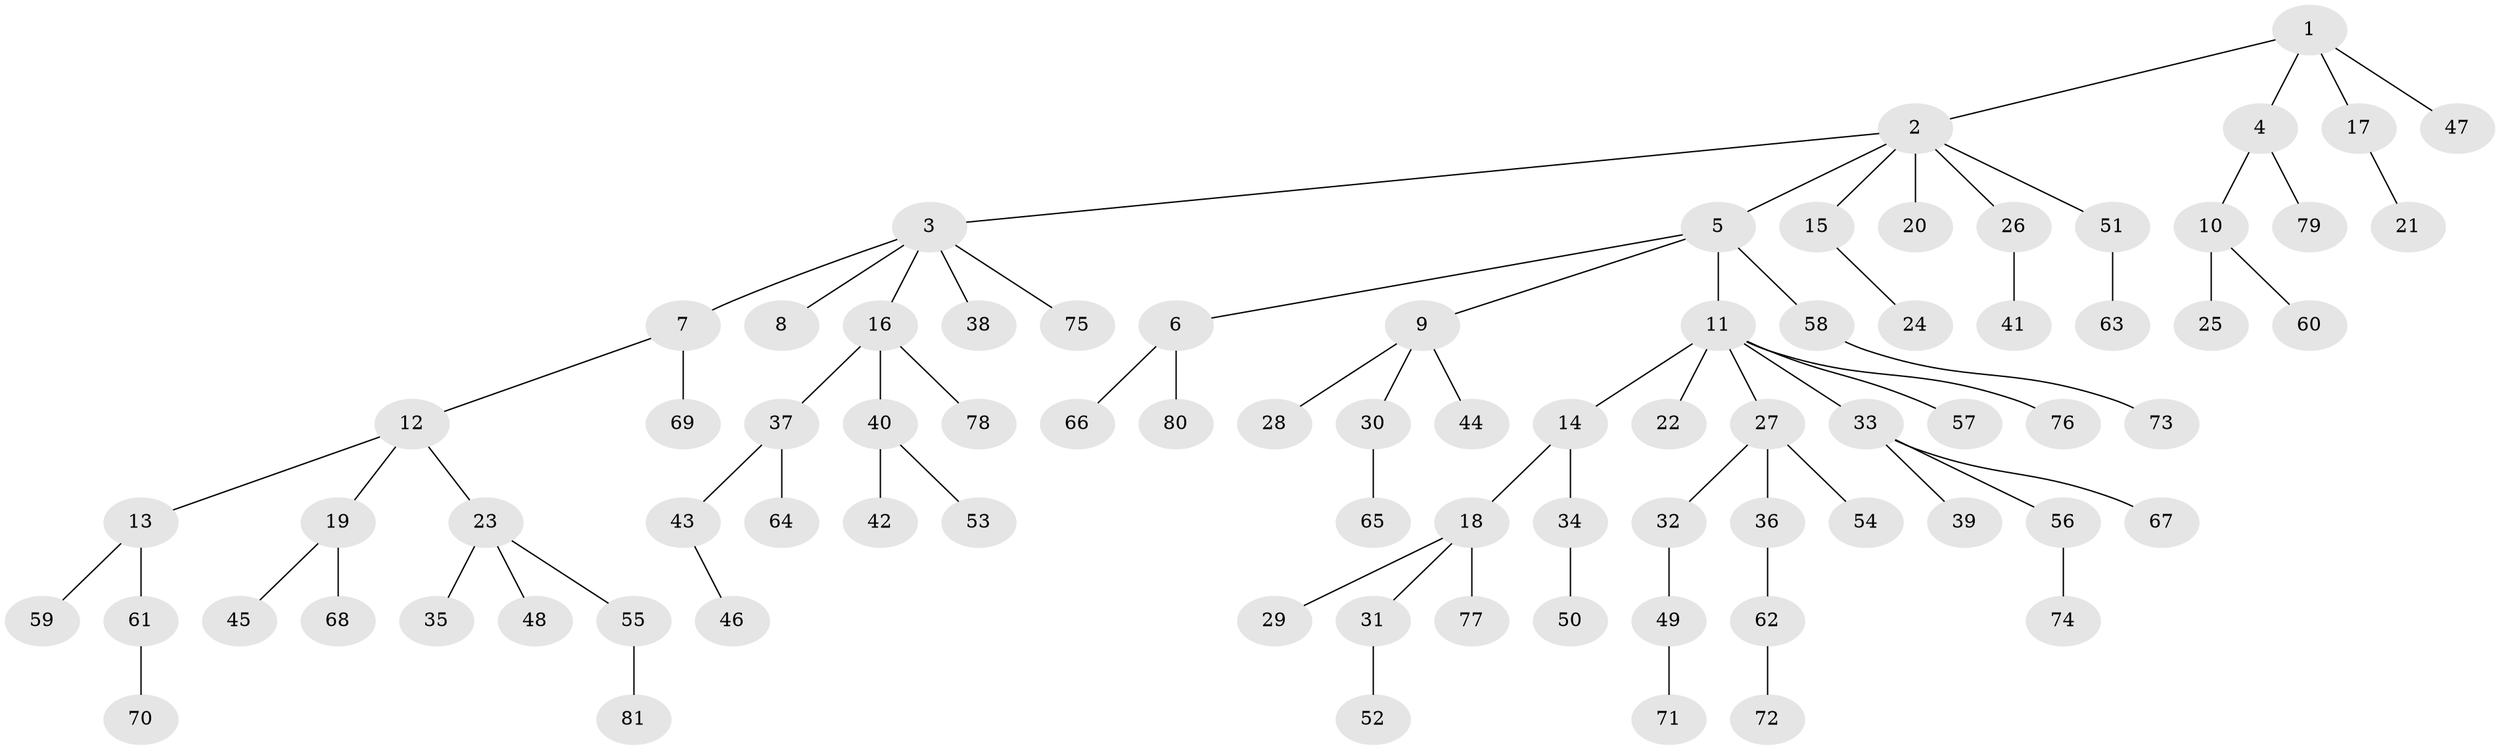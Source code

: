 // coarse degree distribution, {4: 0.07017543859649122, 7: 0.03508771929824561, 2: 0.15789473684210525, 5: 0.03508771929824561, 1: 0.631578947368421, 3: 0.05263157894736842, 9: 0.017543859649122806}
// Generated by graph-tools (version 1.1) at 2025/42/03/06/25 10:42:03]
// undirected, 81 vertices, 80 edges
graph export_dot {
graph [start="1"]
  node [color=gray90,style=filled];
  1;
  2;
  3;
  4;
  5;
  6;
  7;
  8;
  9;
  10;
  11;
  12;
  13;
  14;
  15;
  16;
  17;
  18;
  19;
  20;
  21;
  22;
  23;
  24;
  25;
  26;
  27;
  28;
  29;
  30;
  31;
  32;
  33;
  34;
  35;
  36;
  37;
  38;
  39;
  40;
  41;
  42;
  43;
  44;
  45;
  46;
  47;
  48;
  49;
  50;
  51;
  52;
  53;
  54;
  55;
  56;
  57;
  58;
  59;
  60;
  61;
  62;
  63;
  64;
  65;
  66;
  67;
  68;
  69;
  70;
  71;
  72;
  73;
  74;
  75;
  76;
  77;
  78;
  79;
  80;
  81;
  1 -- 2;
  1 -- 4;
  1 -- 17;
  1 -- 47;
  2 -- 3;
  2 -- 5;
  2 -- 15;
  2 -- 20;
  2 -- 26;
  2 -- 51;
  3 -- 7;
  3 -- 8;
  3 -- 16;
  3 -- 38;
  3 -- 75;
  4 -- 10;
  4 -- 79;
  5 -- 6;
  5 -- 9;
  5 -- 11;
  5 -- 58;
  6 -- 66;
  6 -- 80;
  7 -- 12;
  7 -- 69;
  9 -- 28;
  9 -- 30;
  9 -- 44;
  10 -- 25;
  10 -- 60;
  11 -- 14;
  11 -- 22;
  11 -- 27;
  11 -- 33;
  11 -- 57;
  11 -- 76;
  12 -- 13;
  12 -- 19;
  12 -- 23;
  13 -- 59;
  13 -- 61;
  14 -- 18;
  14 -- 34;
  15 -- 24;
  16 -- 37;
  16 -- 40;
  16 -- 78;
  17 -- 21;
  18 -- 29;
  18 -- 31;
  18 -- 77;
  19 -- 45;
  19 -- 68;
  23 -- 35;
  23 -- 48;
  23 -- 55;
  26 -- 41;
  27 -- 32;
  27 -- 36;
  27 -- 54;
  30 -- 65;
  31 -- 52;
  32 -- 49;
  33 -- 39;
  33 -- 56;
  33 -- 67;
  34 -- 50;
  36 -- 62;
  37 -- 43;
  37 -- 64;
  40 -- 42;
  40 -- 53;
  43 -- 46;
  49 -- 71;
  51 -- 63;
  55 -- 81;
  56 -- 74;
  58 -- 73;
  61 -- 70;
  62 -- 72;
}
